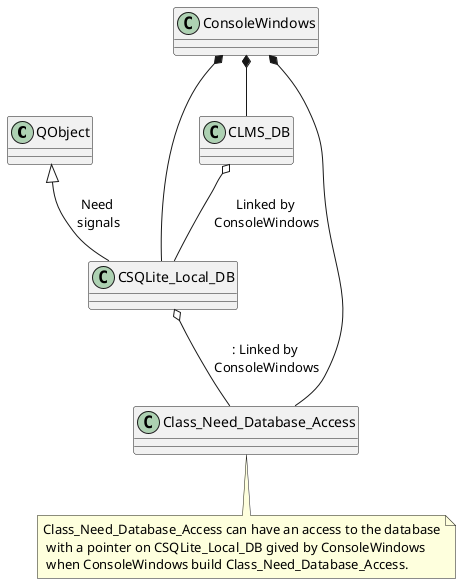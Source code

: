 @startuml


QObject <|-- CSQLite_Local_DB : Need\n signals
ConsoleWindows *-- CSQLite_Local_DB
ConsoleWindows *-- CLMS_DB
CLMS_DB o-- CSQLite_Local_DB : Linked by\n ConsoleWindows
ConsoleWindows *-- Class_Need_Database_Access
CSQLite_Local_DB o-- Class_Need_Database_Access : : Linked by\n ConsoleWindows
class Class_Need_Database_Access
note bottom : Class_Need_Database_Access can have an access to the database\n with a pointer on CSQLite_Local_DB gived by ConsoleWindows\n when ConsoleWindows build Class_Need_Database_Access.

@enduml

